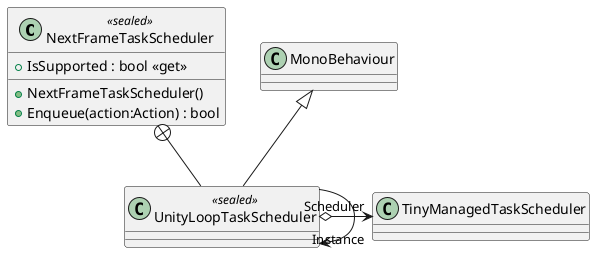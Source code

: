 @startuml
class NextFrameTaskScheduler <<sealed>> {
    + IsSupported : bool <<get>>
    + NextFrameTaskScheduler()
    + Enqueue(action:Action) : bool
}
class UnityLoopTaskScheduler <<sealed>> {
}
NextFrameTaskScheduler +-- UnityLoopTaskScheduler
MonoBehaviour <|-- UnityLoopTaskScheduler
UnityLoopTaskScheduler --> "Instance" UnityLoopTaskScheduler
UnityLoopTaskScheduler o-> "Scheduler" TinyManagedTaskScheduler
@enduml
